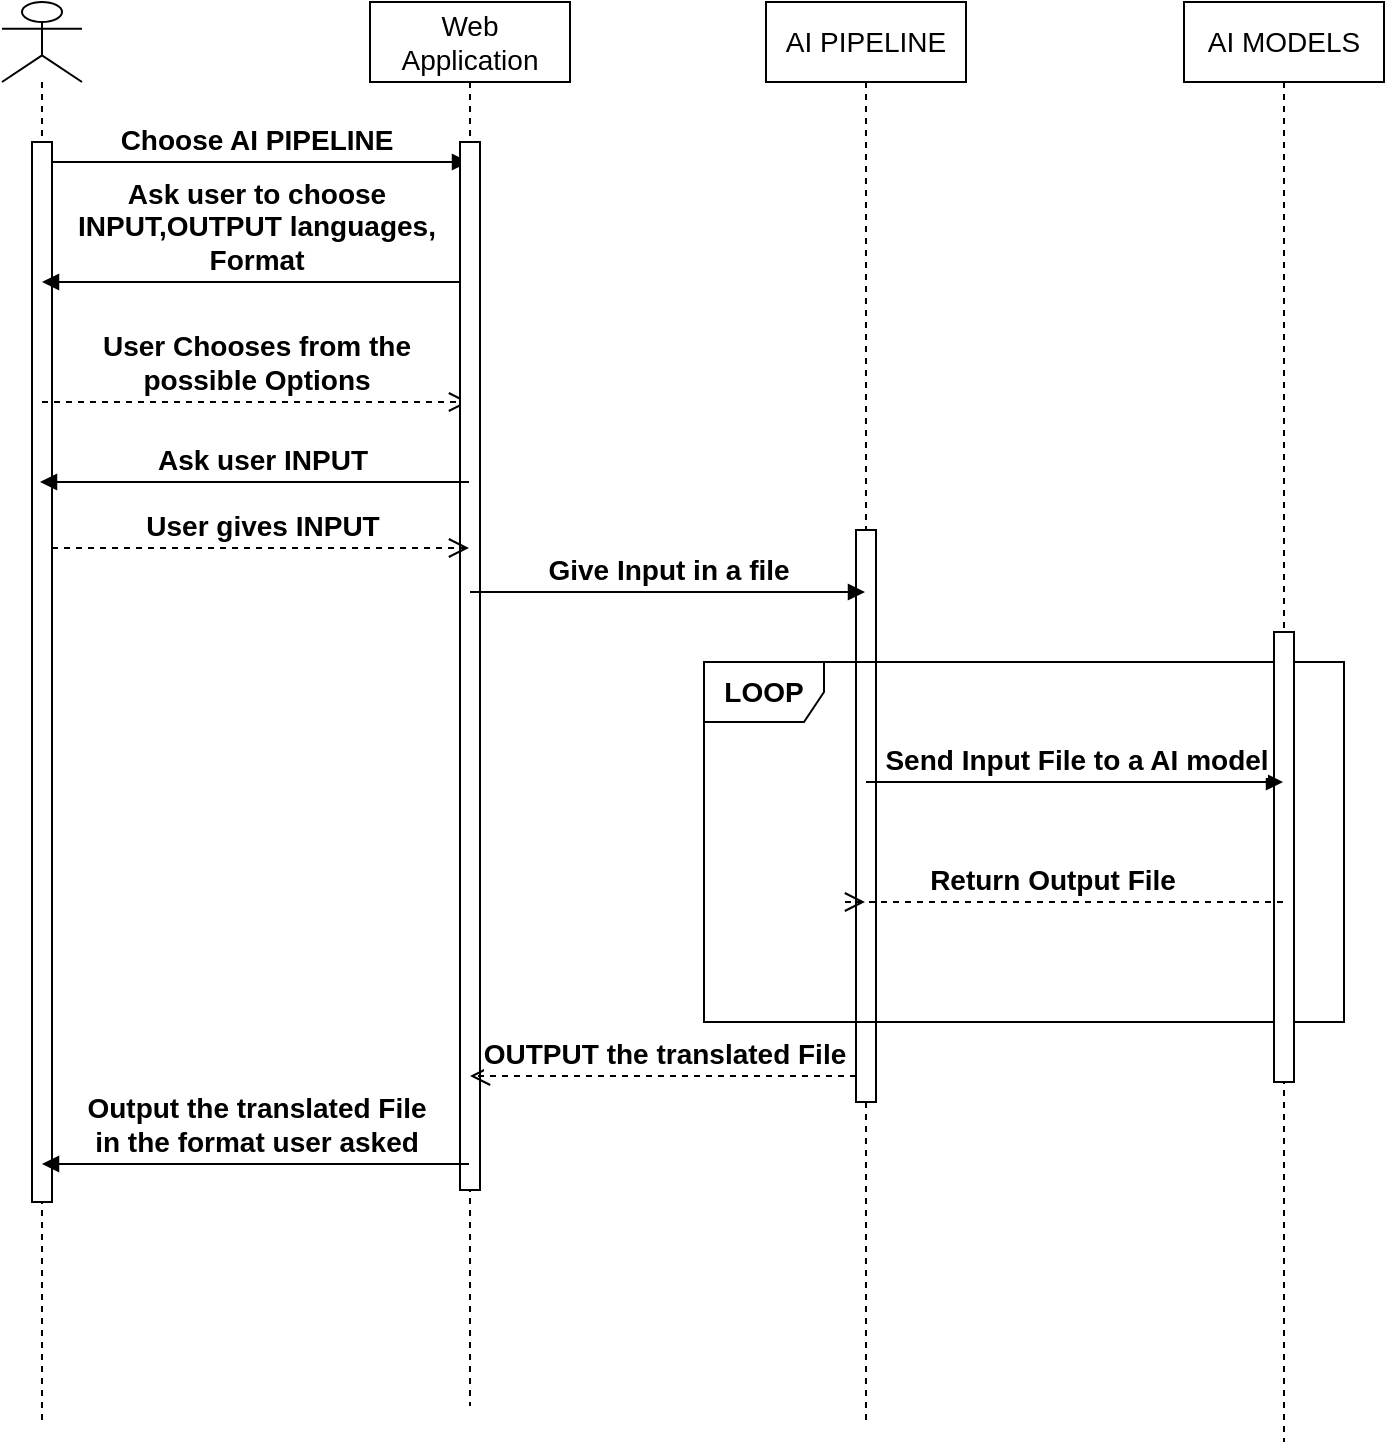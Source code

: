 <mxfile version="16.6.2" type="github" pages="2">
  <diagram id="kgpKYQtTHZ0yAKxKKP6v" name="Using AI pipeline">
    <mxGraphModel dx="1422" dy="735" grid="1" gridSize="11" guides="1" tooltips="1" connect="1" arrows="1" fold="1" page="1" pageScale="1" pageWidth="827" pageHeight="1169" math="0" shadow="0">
      <root>
        <mxCell id="0" />
        <mxCell id="1" parent="0" />
        <mxCell id="BuS1FlzZw8Br7jID2tsd-26" value="&lt;font style=&quot;font-size: 14px&quot;&gt;&lt;b&gt;Choose AI PIPELINE&lt;/b&gt;&lt;/font&gt;" style="html=1;verticalAlign=bottom;endArrow=block;rounded=0;" edge="1" parent="1" source="BuS1FlzZw8Br7jID2tsd-28" target="BuS1FlzZw8Br7jID2tsd-49">
          <mxGeometry width="80" relative="1" as="geometry">
            <mxPoint x="110" y="200" as="sourcePoint" />
            <mxPoint x="390" y="200" as="targetPoint" />
            <Array as="points">
              <mxPoint x="240" y="170" />
            </Array>
          </mxGeometry>
        </mxCell>
        <mxCell id="BuS1FlzZw8Br7jID2tsd-28" value="" style="shape=umlLifeline;participant=umlActor;perimeter=lifelinePerimeter;whiteSpace=wrap;html=1;container=1;collapsible=0;recursiveResize=0;verticalAlign=top;spacingTop=36;outlineConnect=0;fontSize=14;" vertex="1" parent="1">
          <mxGeometry x="80" y="90" width="40" height="710" as="geometry" />
        </mxCell>
        <mxCell id="BuS1FlzZw8Br7jID2tsd-43" value="" style="html=1;points=[];perimeter=orthogonalPerimeter;fontSize=14;" vertex="1" parent="BuS1FlzZw8Br7jID2tsd-28">
          <mxGeometry x="15" y="70" width="10" height="530" as="geometry" />
        </mxCell>
        <mxCell id="BuS1FlzZw8Br7jID2tsd-30" value="AI PIPELINE" style="shape=umlLifeline;perimeter=lifelinePerimeter;whiteSpace=wrap;html=1;container=1;collapsible=0;recursiveResize=0;outlineConnect=0;fontSize=14;" vertex="1" parent="1">
          <mxGeometry x="462" y="90" width="100" height="710" as="geometry" />
        </mxCell>
        <mxCell id="BuS1FlzZw8Br7jID2tsd-45" value="" style="html=1;points=[];perimeter=orthogonalPerimeter;fontSize=14;" vertex="1" parent="BuS1FlzZw8Br7jID2tsd-30">
          <mxGeometry x="45" y="264" width="10" height="286" as="geometry" />
        </mxCell>
        <mxCell id="BuS1FlzZw8Br7jID2tsd-31" value="AI MODELS" style="shape=umlLifeline;perimeter=lifelinePerimeter;whiteSpace=wrap;html=1;container=1;collapsible=0;recursiveResize=0;outlineConnect=0;fontSize=14;" vertex="1" parent="1">
          <mxGeometry x="671" y="90" width="100" height="720" as="geometry" />
        </mxCell>
        <mxCell id="BuS1FlzZw8Br7jID2tsd-41" value="&lt;b&gt;LOOP&lt;/b&gt;" style="shape=umlFrame;whiteSpace=wrap;html=1;fontSize=14;" vertex="1" parent="BuS1FlzZw8Br7jID2tsd-31">
          <mxGeometry x="-240" y="330" width="320" height="180" as="geometry" />
        </mxCell>
        <mxCell id="BuS1FlzZw8Br7jID2tsd-48" value="" style="html=1;points=[];perimeter=orthogonalPerimeter;fontSize=14;" vertex="1" parent="BuS1FlzZw8Br7jID2tsd-31">
          <mxGeometry x="45" y="315" width="10" height="225" as="geometry" />
        </mxCell>
        <mxCell id="BuS1FlzZw8Br7jID2tsd-33" value="&lt;b&gt;Ask user to choose &lt;br&gt;&lt;/b&gt;&lt;div&gt;&lt;b&gt;INPUT,OUTPUT languages,&lt;/b&gt;&lt;/div&gt;&lt;div&gt;&lt;b&gt;Format&lt;/b&gt;&lt;/div&gt;" style="html=1;verticalAlign=bottom;endArrow=block;rounded=0;fontSize=14;" edge="1" parent="1" source="BuS1FlzZw8Br7jID2tsd-49" target="BuS1FlzZw8Br7jID2tsd-28">
          <mxGeometry width="80" relative="1" as="geometry">
            <mxPoint x="260" y="420" as="sourcePoint" />
            <mxPoint x="340" y="420" as="targetPoint" />
            <Array as="points">
              <mxPoint x="240" y="230" />
            </Array>
          </mxGeometry>
        </mxCell>
        <mxCell id="BuS1FlzZw8Br7jID2tsd-34" value="&lt;font style=&quot;font-size: 14px&quot;&gt;&lt;b&gt;User Chooses from the&lt;br&gt; possible Options&lt;/b&gt;&lt;/font&gt;" style="html=1;verticalAlign=bottom;endArrow=open;dashed=1;endSize=8;rounded=0;fontSize=14;" edge="1" parent="1" target="BuS1FlzZw8Br7jID2tsd-49">
          <mxGeometry relative="1" as="geometry">
            <mxPoint x="100" y="290" as="sourcePoint" />
            <mxPoint x="260" y="420" as="targetPoint" />
            <Array as="points">
              <mxPoint x="240" y="290" />
            </Array>
          </mxGeometry>
        </mxCell>
        <mxCell id="BuS1FlzZw8Br7jID2tsd-38" value="&lt;b&gt;Send Input File to a AI model&lt;/b&gt;" style="html=1;verticalAlign=bottom;endArrow=block;rounded=0;fontSize=14;" edge="1" parent="1" source="BuS1FlzZw8Br7jID2tsd-30" target="BuS1FlzZw8Br7jID2tsd-31">
          <mxGeometry width="80" relative="1" as="geometry">
            <mxPoint x="260" y="420" as="sourcePoint" />
            <mxPoint x="340" y="420" as="targetPoint" />
            <Array as="points">
              <mxPoint x="520" y="480" />
            </Array>
          </mxGeometry>
        </mxCell>
        <mxCell id="BuS1FlzZw8Br7jID2tsd-40" value="&lt;b&gt;Return Output File&lt;/b&gt;" style="html=1;verticalAlign=bottom;endArrow=open;dashed=1;endSize=8;rounded=0;fontSize=14;" edge="1" parent="1" source="BuS1FlzZw8Br7jID2tsd-31" target="BuS1FlzZw8Br7jID2tsd-30">
          <mxGeometry relative="1" as="geometry">
            <mxPoint x="340" y="420" as="sourcePoint" />
            <mxPoint x="260" y="420" as="targetPoint" />
            <Array as="points">
              <mxPoint x="590" y="540" />
              <mxPoint x="500" y="540" />
            </Array>
          </mxGeometry>
        </mxCell>
        <mxCell id="BuS1FlzZw8Br7jID2tsd-49" value="Web Application" style="shape=umlLifeline;perimeter=lifelinePerimeter;whiteSpace=wrap;html=1;container=1;collapsible=0;recursiveResize=0;outlineConnect=0;fontSize=14;" vertex="1" parent="1">
          <mxGeometry x="264" y="90" width="100" height="702" as="geometry" />
        </mxCell>
        <mxCell id="BuS1FlzZw8Br7jID2tsd-56" value="" style="html=1;points=[];perimeter=orthogonalPerimeter;fontSize=14;" vertex="1" parent="BuS1FlzZw8Br7jID2tsd-49">
          <mxGeometry x="45" y="70" width="10" height="524" as="geometry" />
        </mxCell>
        <mxCell id="BuS1FlzZw8Br7jID2tsd-50" value="&lt;b&gt;Ask user INPUT&lt;/b&gt;" style="html=1;verticalAlign=bottom;endArrow=block;rounded=0;fontSize=14;" edge="1" parent="1" source="BuS1FlzZw8Br7jID2tsd-49">
          <mxGeometry x="-0.026" width="80" relative="1" as="geometry">
            <mxPoint x="253" y="363" as="sourcePoint" />
            <mxPoint x="99" y="330" as="targetPoint" />
            <mxPoint x="1" as="offset" />
          </mxGeometry>
        </mxCell>
        <mxCell id="BuS1FlzZw8Br7jID2tsd-51" value="&lt;b&gt;User gives INPUT&lt;/b&gt;" style="html=1;verticalAlign=bottom;endArrow=open;dashed=1;endSize=8;rounded=0;fontSize=14;" edge="1" parent="1" source="BuS1FlzZw8Br7jID2tsd-43" target="BuS1FlzZw8Br7jID2tsd-49">
          <mxGeometry relative="1" as="geometry">
            <mxPoint x="333" y="341" as="sourcePoint" />
            <mxPoint x="253" y="341" as="targetPoint" />
            <Array as="points">
              <mxPoint x="198" y="363" />
            </Array>
          </mxGeometry>
        </mxCell>
        <mxCell id="BuS1FlzZw8Br7jID2tsd-52" value="&lt;b&gt;Give Input in a file &lt;/b&gt;" style="html=1;verticalAlign=bottom;endArrow=block;rounded=0;fontSize=14;" edge="1" parent="1" source="BuS1FlzZw8Br7jID2tsd-49" target="BuS1FlzZw8Br7jID2tsd-30">
          <mxGeometry width="80" relative="1" as="geometry">
            <mxPoint x="253" y="341" as="sourcePoint" />
            <mxPoint x="333" y="341" as="targetPoint" />
            <Array as="points">
              <mxPoint x="363" y="385" />
            </Array>
          </mxGeometry>
        </mxCell>
        <mxCell id="BuS1FlzZw8Br7jID2tsd-53" value="&lt;b&gt;OUTPUT the translated File&lt;/b&gt;" style="html=1;verticalAlign=bottom;endArrow=open;dashed=1;endSize=8;rounded=0;fontSize=14;" edge="1" parent="1" source="BuS1FlzZw8Br7jID2tsd-45" target="BuS1FlzZw8Br7jID2tsd-49">
          <mxGeometry relative="1" as="geometry">
            <mxPoint x="333" y="462" as="sourcePoint" />
            <mxPoint x="253" y="462" as="targetPoint" />
            <Array as="points">
              <mxPoint x="440" y="627" />
              <mxPoint x="407" y="627" />
            </Array>
          </mxGeometry>
        </mxCell>
        <mxCell id="BuS1FlzZw8Br7jID2tsd-55" value="&lt;b&gt;Output the translated File &lt;br&gt;in the format user asked&lt;/b&gt;" style="html=1;verticalAlign=bottom;endArrow=block;rounded=0;fontSize=14;" edge="1" parent="1" source="BuS1FlzZw8Br7jID2tsd-49" target="BuS1FlzZw8Br7jID2tsd-28">
          <mxGeometry width="80" relative="1" as="geometry">
            <mxPoint x="253" y="462" as="sourcePoint" />
            <mxPoint x="333" y="462" as="targetPoint" />
            <Array as="points">
              <mxPoint x="220" y="671" />
            </Array>
          </mxGeometry>
        </mxCell>
      </root>
    </mxGraphModel>
  </diagram>
  <diagram id="twd7bJcnkuCuBotb0A2r" name="Subscription">
    <mxGraphModel dx="1422" dy="735" grid="1" gridSize="11" guides="1" tooltips="1" connect="1" arrows="1" fold="1" page="1" pageScale="1" pageWidth="827" pageHeight="1169" math="0" shadow="0">
      <root>
        <mxCell id="vOCSpTTa94M3Ym_VW12d-0" />
        <mxCell id="vOCSpTTa94M3Ym_VW12d-1" parent="vOCSpTTa94M3Ym_VW12d-0" />
        <mxCell id="vOCSpTTa94M3Ym_VW12d-2" value="" style="shape=umlLifeline;participant=umlActor;perimeter=lifelinePerimeter;whiteSpace=wrap;html=1;container=1;collapsible=0;recursiveResize=0;verticalAlign=top;spacingTop=36;outlineConnect=0;fontSize=14;" vertex="1" parent="vOCSpTTa94M3Ym_VW12d-1">
          <mxGeometry x="121" y="44" width="20" height="682" as="geometry" />
        </mxCell>
        <mxCell id="vOCSpTTa94M3Ym_VW12d-3" value="Web Application" style="shape=umlLifeline;perimeter=lifelinePerimeter;whiteSpace=wrap;html=1;container=1;collapsible=0;recursiveResize=0;outlineConnect=0;fontSize=14;" vertex="1" parent="vOCSpTTa94M3Ym_VW12d-1">
          <mxGeometry x="308" y="44" width="100" height="671" as="geometry" />
        </mxCell>
        <mxCell id="L7XBonlleoNzJHHNmRoa-2" value="Select a AI Pipeline to Subscribe" style="html=1;verticalAlign=bottom;endArrow=block;rounded=0;fontSize=14;" edge="1" parent="vOCSpTTa94M3Ym_VW12d-1" source="vOCSpTTa94M3Ym_VW12d-2" target="vOCSpTTa94M3Ym_VW12d-3">
          <mxGeometry width="80" relative="1" as="geometry">
            <mxPoint x="374" y="374" as="sourcePoint" />
            <mxPoint x="454" y="374" as="targetPoint" />
            <Array as="points">
              <mxPoint x="231" y="132" />
            </Array>
          </mxGeometry>
        </mxCell>
      </root>
    </mxGraphModel>
  </diagram>
</mxfile>

